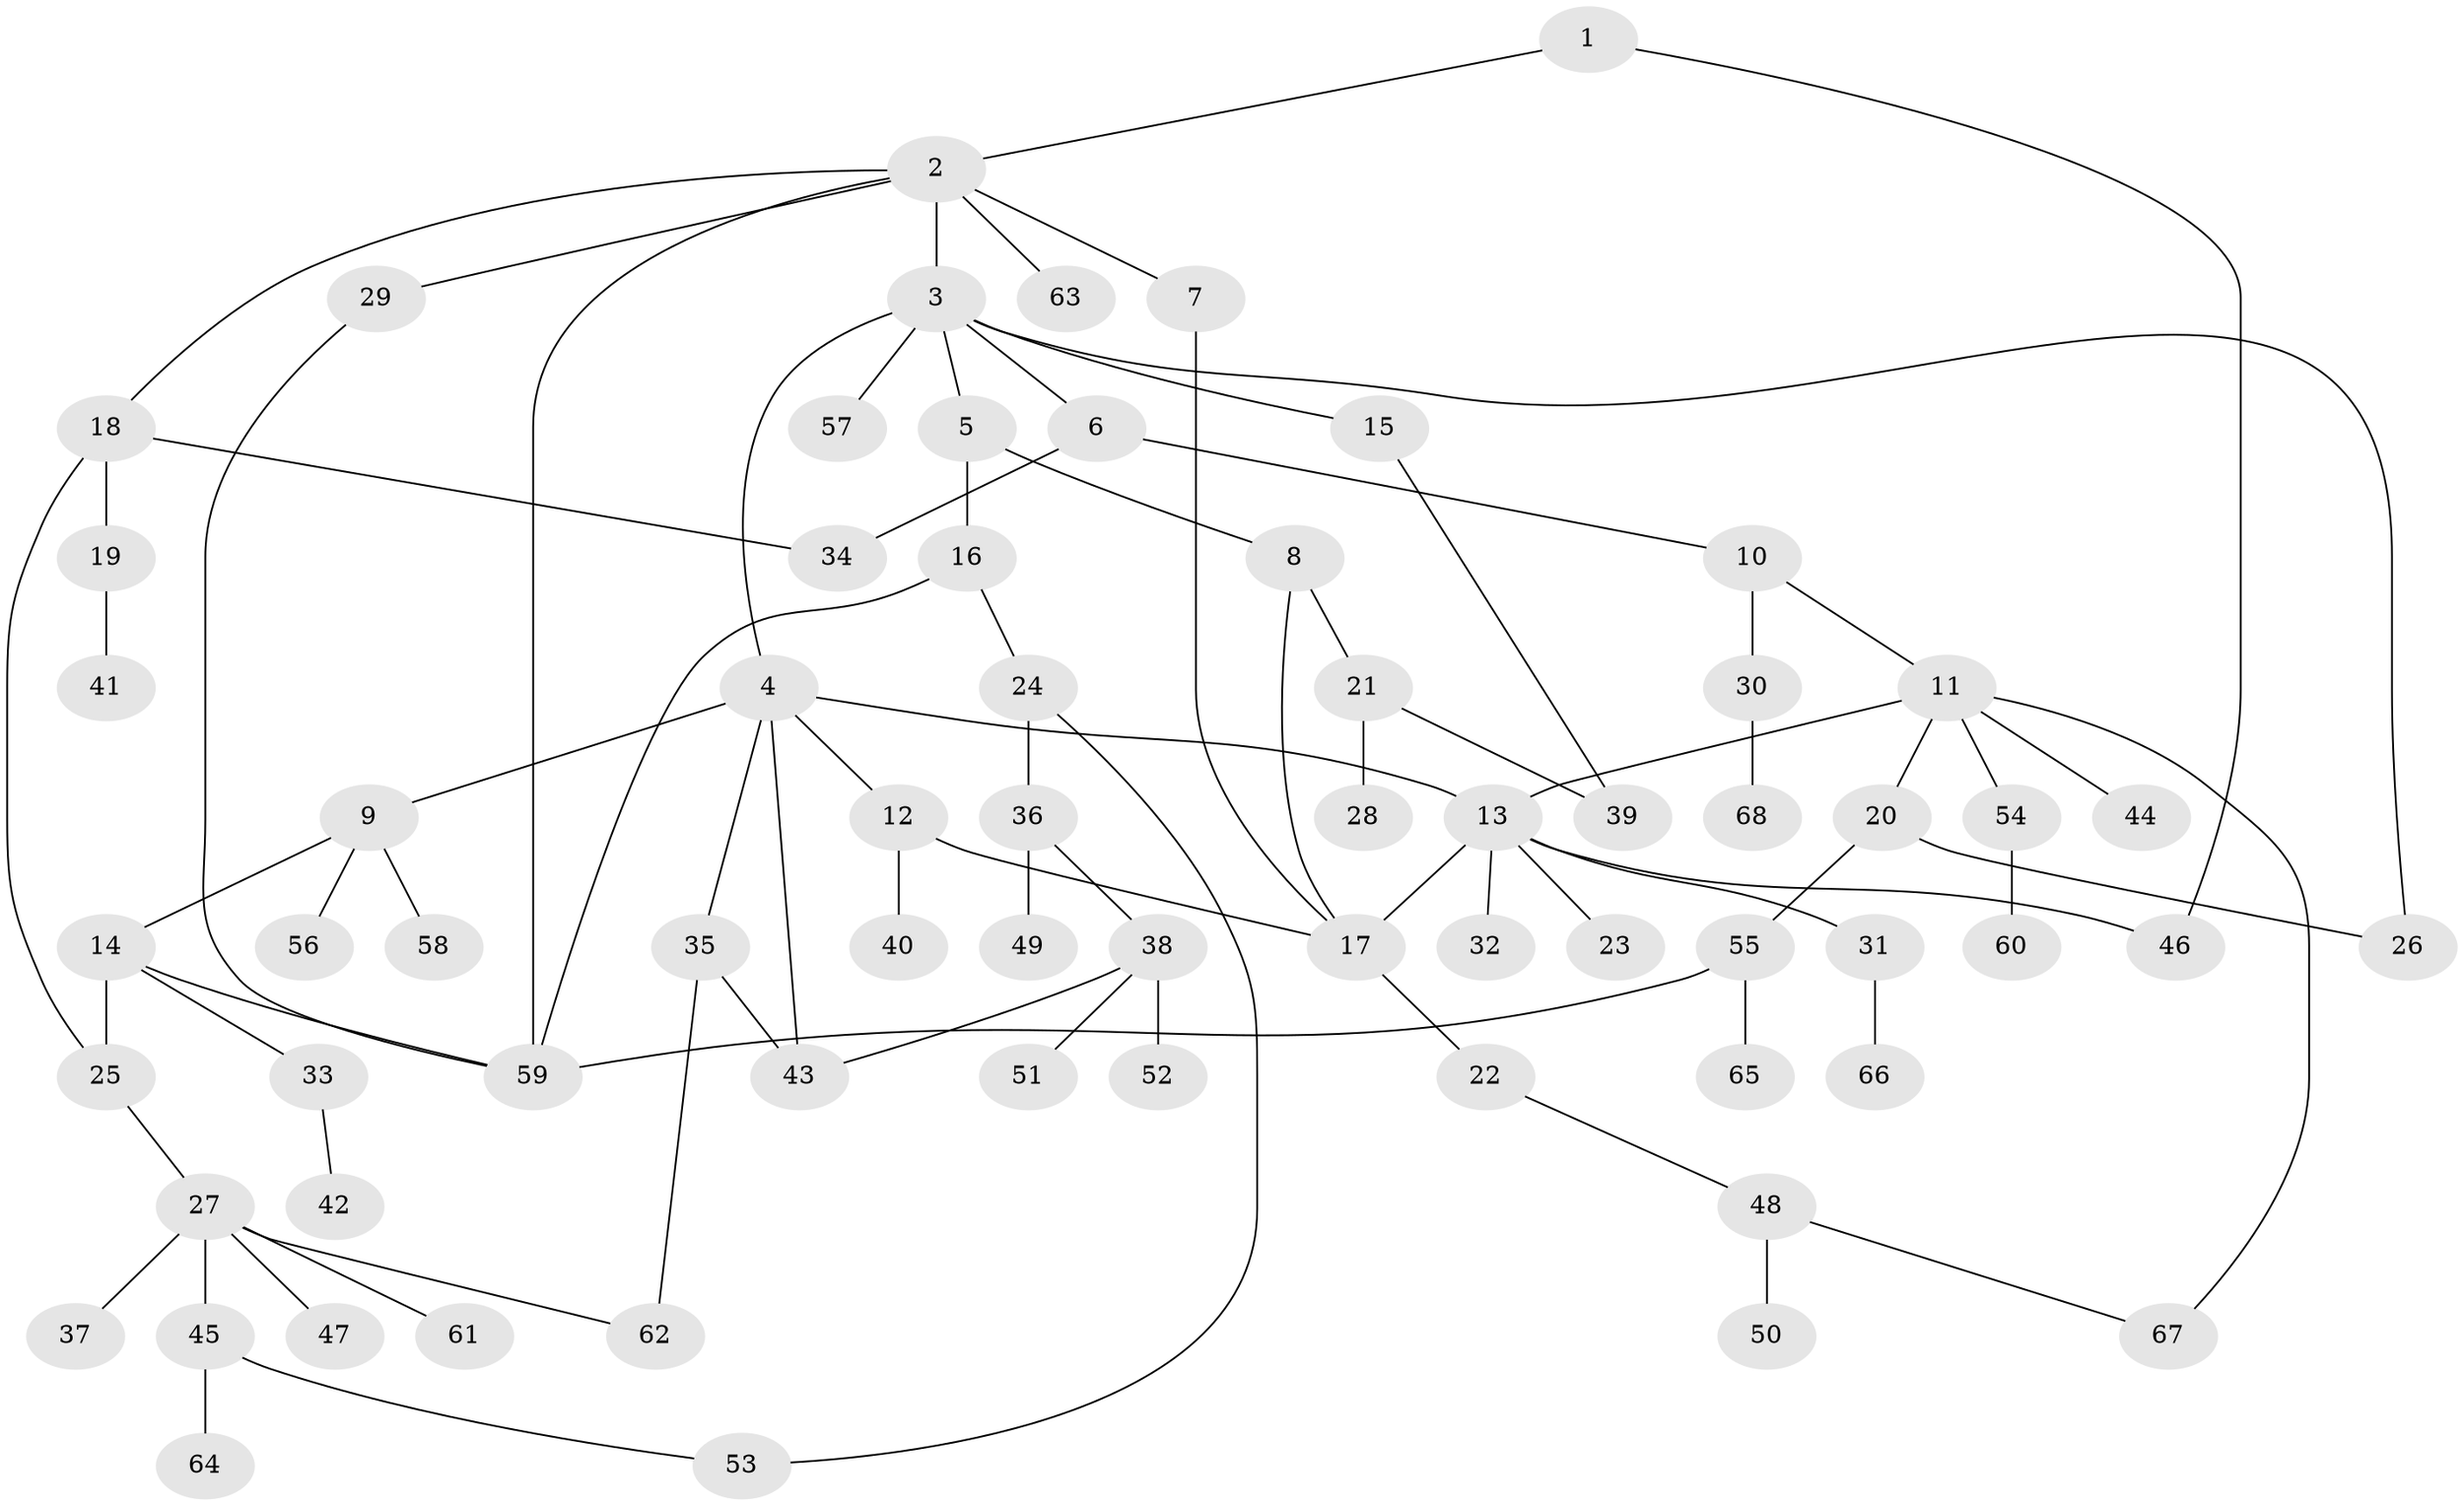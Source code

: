 // Generated by graph-tools (version 1.1) at 2025/01/03/09/25 03:01:07]
// undirected, 68 vertices, 85 edges
graph export_dot {
graph [start="1"]
  node [color=gray90,style=filled];
  1;
  2;
  3;
  4;
  5;
  6;
  7;
  8;
  9;
  10;
  11;
  12;
  13;
  14;
  15;
  16;
  17;
  18;
  19;
  20;
  21;
  22;
  23;
  24;
  25;
  26;
  27;
  28;
  29;
  30;
  31;
  32;
  33;
  34;
  35;
  36;
  37;
  38;
  39;
  40;
  41;
  42;
  43;
  44;
  45;
  46;
  47;
  48;
  49;
  50;
  51;
  52;
  53;
  54;
  55;
  56;
  57;
  58;
  59;
  60;
  61;
  62;
  63;
  64;
  65;
  66;
  67;
  68;
  1 -- 2;
  1 -- 46;
  2 -- 3;
  2 -- 7;
  2 -- 18;
  2 -- 29;
  2 -- 63;
  2 -- 59;
  3 -- 4;
  3 -- 5;
  3 -- 6;
  3 -- 15;
  3 -- 57;
  3 -- 26;
  4 -- 9;
  4 -- 12;
  4 -- 13;
  4 -- 35;
  4 -- 43;
  5 -- 8;
  5 -- 16;
  6 -- 10;
  6 -- 34;
  7 -- 17;
  8 -- 21;
  8 -- 17;
  9 -- 14;
  9 -- 56;
  9 -- 58;
  10 -- 11;
  10 -- 30;
  11 -- 20;
  11 -- 44;
  11 -- 54;
  11 -- 67;
  11 -- 13;
  12 -- 17;
  12 -- 40;
  13 -- 23;
  13 -- 31;
  13 -- 32;
  13 -- 46;
  13 -- 17;
  14 -- 33;
  14 -- 25;
  14 -- 59;
  15 -- 39;
  16 -- 24;
  16 -- 59;
  17 -- 22;
  18 -- 19;
  18 -- 25;
  18 -- 34;
  19 -- 41;
  20 -- 26;
  20 -- 55;
  21 -- 28;
  21 -- 39;
  22 -- 48;
  24 -- 36;
  24 -- 53;
  25 -- 27;
  27 -- 37;
  27 -- 45;
  27 -- 47;
  27 -- 61;
  27 -- 62;
  29 -- 59;
  30 -- 68;
  31 -- 66;
  33 -- 42;
  35 -- 43;
  35 -- 62;
  36 -- 38;
  36 -- 49;
  38 -- 51;
  38 -- 52;
  38 -- 43;
  45 -- 53;
  45 -- 64;
  48 -- 50;
  48 -- 67;
  54 -- 60;
  55 -- 59;
  55 -- 65;
}

